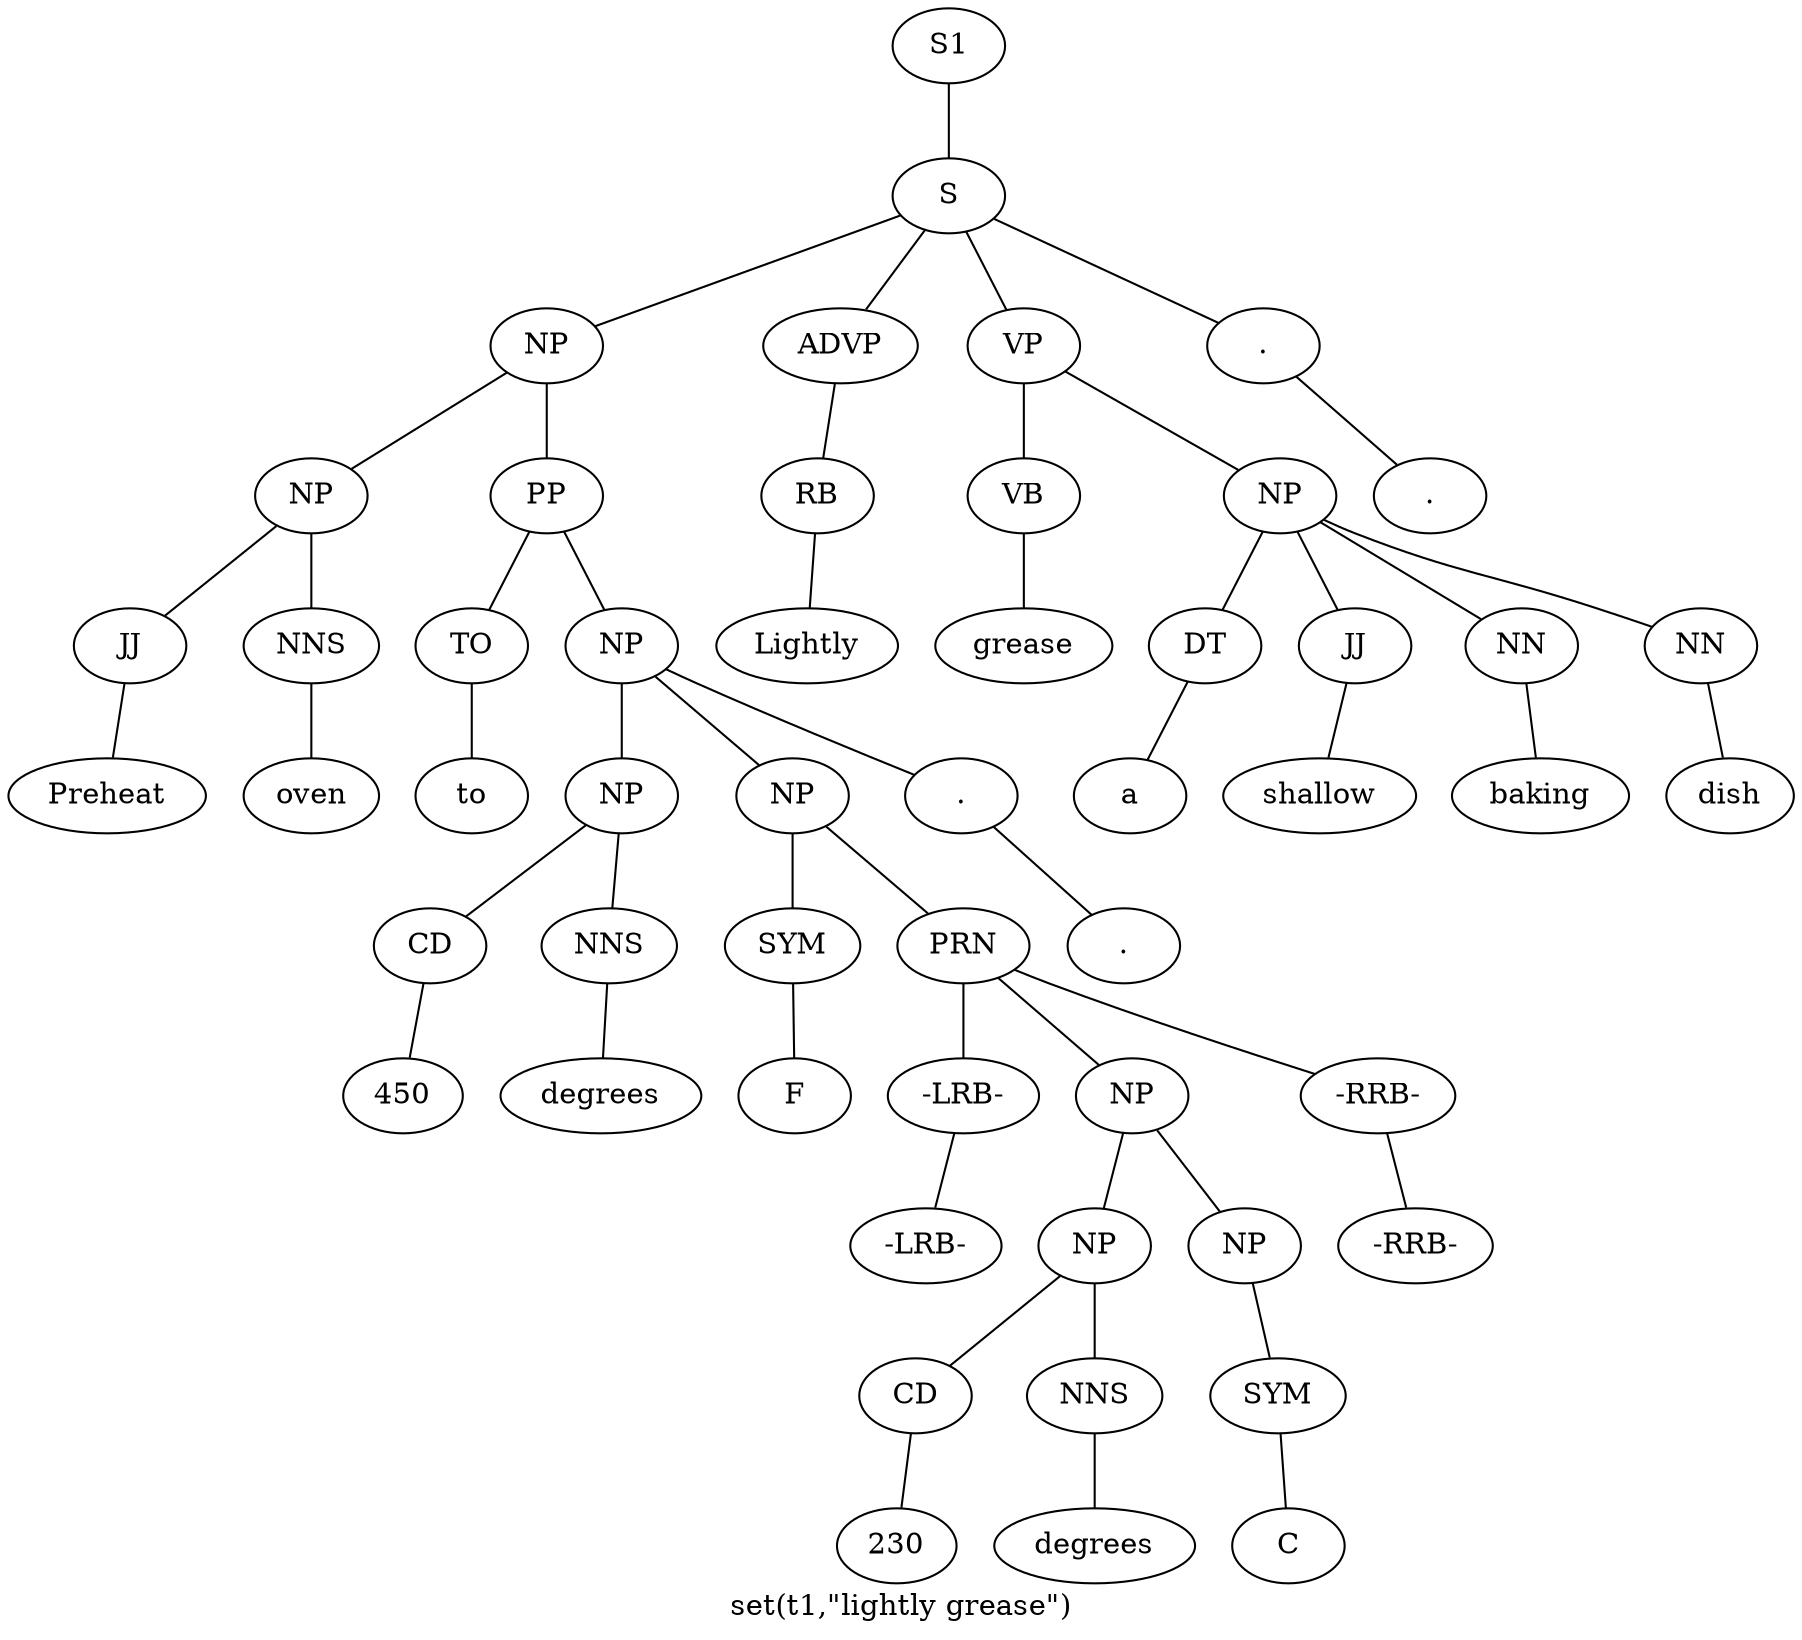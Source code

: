 graph SyntaxGraph {
	label = "set(t1,\"lightly grease\")";
	Node0 [label="S1"];
	Node1 [label="S"];
	Node2 [label="NP"];
	Node3 [label="NP"];
	Node4 [label="JJ"];
	Node5 [label="Preheat"];
	Node6 [label="NNS"];
	Node7 [label="oven"];
	Node8 [label="PP"];
	Node9 [label="TO"];
	Node10 [label="to"];
	Node11 [label="NP"];
	Node12 [label="NP"];
	Node13 [label="CD"];
	Node14 [label="450"];
	Node15 [label="NNS"];
	Node16 [label="degrees"];
	Node17 [label="NP"];
	Node18 [label="SYM"];
	Node19 [label="F"];
	Node20 [label="PRN"];
	Node21 [label="-LRB-"];
	Node22 [label="-LRB-"];
	Node23 [label="NP"];
	Node24 [label="NP"];
	Node25 [label="CD"];
	Node26 [label="230"];
	Node27 [label="NNS"];
	Node28 [label="degrees"];
	Node29 [label="NP"];
	Node30 [label="SYM"];
	Node31 [label="C"];
	Node32 [label="-RRB-"];
	Node33 [label="-RRB-"];
	Node34 [label="."];
	Node35 [label="."];
	Node36 [label="ADVP"];
	Node37 [label="RB"];
	Node38 [label="Lightly"];
	Node39 [label="VP"];
	Node40 [label="VB"];
	Node41 [label="grease"];
	Node42 [label="NP"];
	Node43 [label="DT"];
	Node44 [label="a"];
	Node45 [label="JJ"];
	Node46 [label="shallow"];
	Node47 [label="NN"];
	Node48 [label="baking"];
	Node49 [label="NN"];
	Node50 [label="dish"];
	Node51 [label="."];
	Node52 [label="."];

	Node0 -- Node1;
	Node1 -- Node2;
	Node1 -- Node36;
	Node1 -- Node39;
	Node1 -- Node51;
	Node2 -- Node3;
	Node2 -- Node8;
	Node3 -- Node4;
	Node3 -- Node6;
	Node4 -- Node5;
	Node6 -- Node7;
	Node8 -- Node9;
	Node8 -- Node11;
	Node9 -- Node10;
	Node11 -- Node12;
	Node11 -- Node17;
	Node11 -- Node34;
	Node12 -- Node13;
	Node12 -- Node15;
	Node13 -- Node14;
	Node15 -- Node16;
	Node17 -- Node18;
	Node17 -- Node20;
	Node18 -- Node19;
	Node20 -- Node21;
	Node20 -- Node23;
	Node20 -- Node32;
	Node21 -- Node22;
	Node23 -- Node24;
	Node23 -- Node29;
	Node24 -- Node25;
	Node24 -- Node27;
	Node25 -- Node26;
	Node27 -- Node28;
	Node29 -- Node30;
	Node30 -- Node31;
	Node32 -- Node33;
	Node34 -- Node35;
	Node36 -- Node37;
	Node37 -- Node38;
	Node39 -- Node40;
	Node39 -- Node42;
	Node40 -- Node41;
	Node42 -- Node43;
	Node42 -- Node45;
	Node42 -- Node47;
	Node42 -- Node49;
	Node43 -- Node44;
	Node45 -- Node46;
	Node47 -- Node48;
	Node49 -- Node50;
	Node51 -- Node52;
}